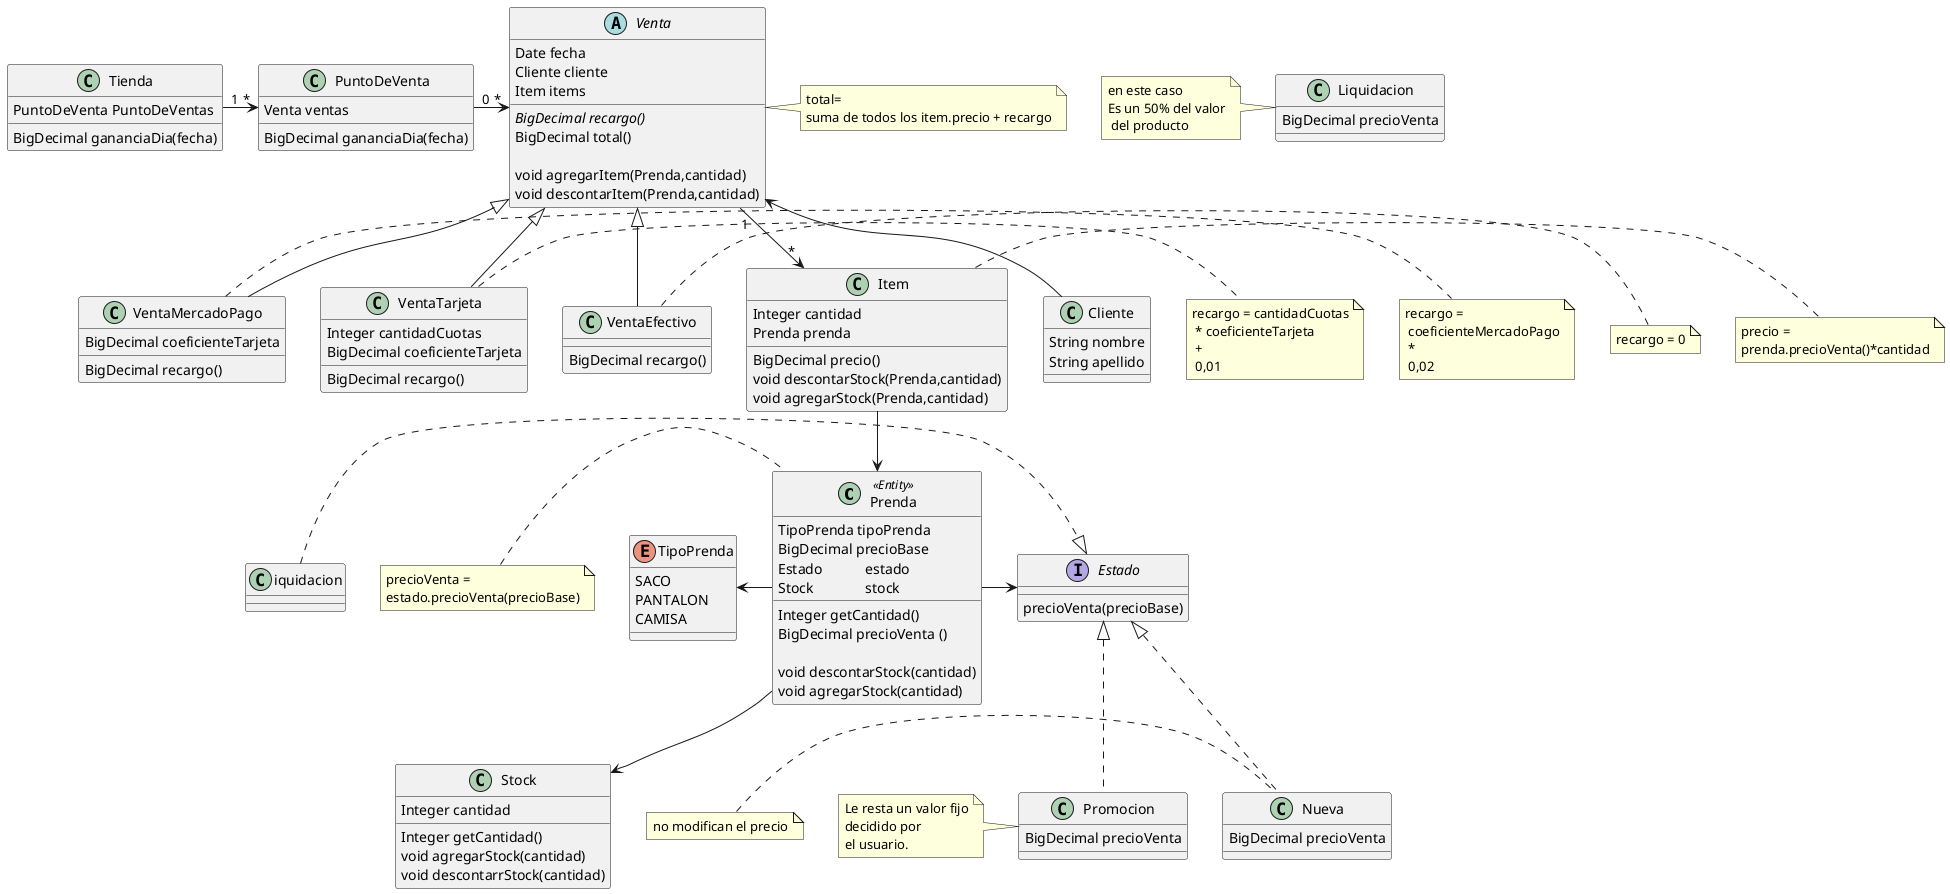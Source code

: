 @startuml

class Prenda <<Entity>> {
	TipoPrenda tipoPrenda
	BigDecimal precioBase
	Estado 		estado
	Stock 		stock
	Integer getCantidad()
	BigDecimal precioVenta ()
	
	void descontarStock(cantidad)
	void agregarStock(cantidad)
}

note left of Prenda
precioVenta = 
estado.precioVenta(precioBase)
end note 

Prenda -left-> TipoPrenda
Prenda -right-> Estado

enum TipoPrenda{
	SACO
	PANTALON
	CAMISA
}

interface Estado{ 
	precioVenta(precioBase)
}

class Nueva{
	BigDecimal precioVenta
}

note left of Nueva 
no modifican el precio
end note
 
class Promocion{
	BigDecimal precioVenta
}

note left of Promocion
Le resta un valor fijo
decidido por 
el usuario.
end note 

class Liquidacion{
	BigDecimal precioVenta
}

note left of Liquidacion
en este caso 
Es un 50% del valor
 del producto
end note
 
Estado ^..Nueva
Estado ^..Promocion
Estado ^..Liquidacion

abstract class Venta{
	Date fecha
	Cliente cliente
	Item items
	{abstract} BigDecimal recargo()
	BigDecimal total()
	
	void agregarItem(Prenda,cantidad)
	void descontarItem(Prenda,cantidad)
}
note right of Venta
total=
suma de todos los item.precio + recargo
end note


Venta "1"-->"*" Item
class Item {
	Integer cantidad
	Prenda prenda
	BigDecimal precio()
	void descontarStock(Prenda,cantidad)
	void agregarStock(Prenda,cantidad)
}
note right of Item
precio = 
prenda.precioVenta()*cantidad
end note
Item --> Prenda

class PuntoDeVenta{
 Venta ventas
 BigDecimal gananciaDia(fecha)
}
class Tienda{
 	PuntoDeVenta PuntoDeVentas
 	BigDecimal gananciaDia(fecha)
}
PuntoDeVenta "0"-right->"*" Venta
Tienda "1"-right->"*" PuntoDeVenta
Venta  <--  Cliente
Venta ^-- VentaTarjeta
Venta ^-- VentaMercadoPago
Venta ^--VentaEfectivo
class VentaTarjeta{
	Integer cantidadCuotas
	BigDecimal coeficienteTarjeta
	BigDecimal recargo()
}
note right of VentaTarjeta
recargo = cantidadCuotas
 * coeficienteTarjeta
 +
 0,01
end note
class VentaMercadoPago{
	
	BigDecimal coeficienteTarjeta
	BigDecimal recargo()
}

note right of VentaMercadoPago
recargo = 
 coeficienteMercadoPago
 *
 0,02
end note

class VentaEfectivo{
	
	
	BigDecimal recargo()
}

note right of VentaEfectivo
recargo = 0
end note

class Cliente{
String nombre
String apellido

}

class Stock{
 	
 	Integer cantidad
 	
 	Integer getCantidad()
 	void agregarStock(cantidad)
 	void descontarrStock(cantidad)
}

Prenda -->Stock

@enduml